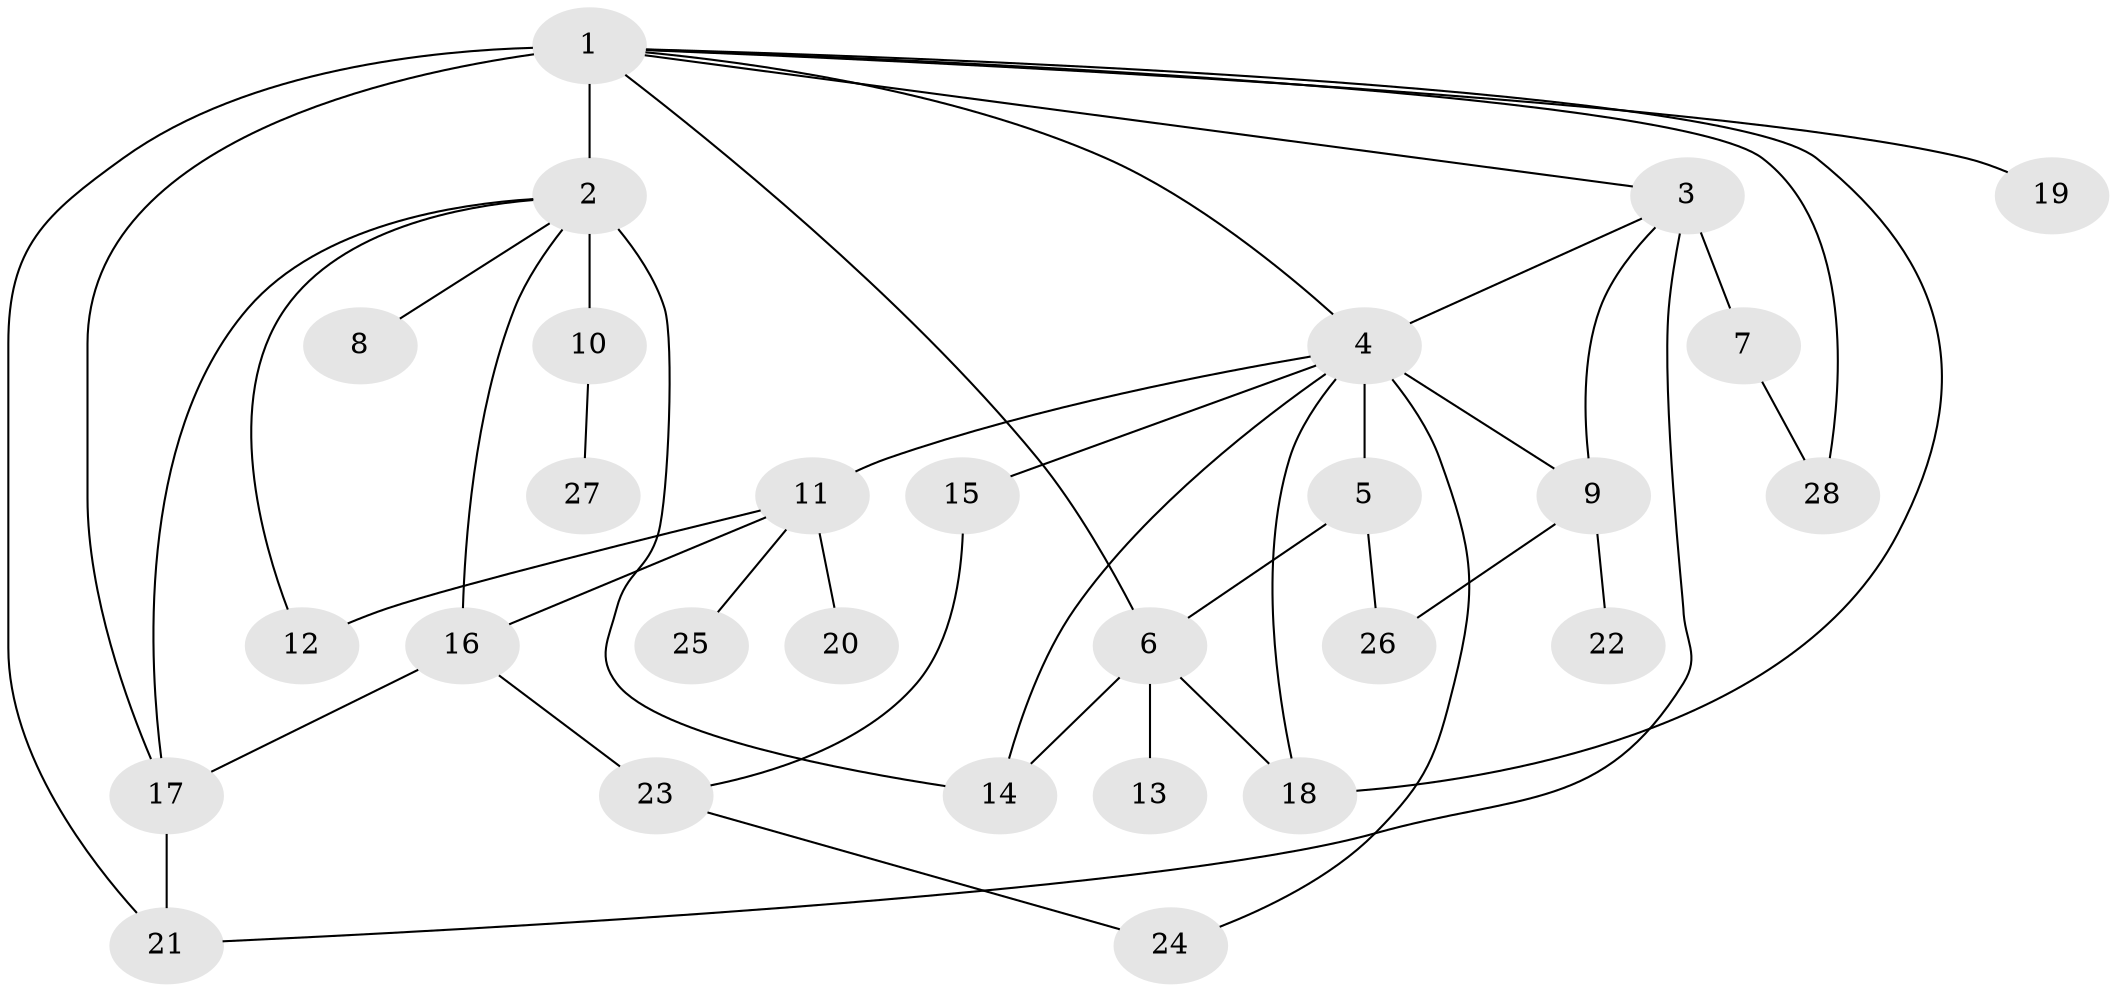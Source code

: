 // original degree distribution, {21: 0.014285714285714285, 2: 0.3142857142857143, 4: 0.04285714285714286, 12: 0.014285714285714285, 8: 0.014285714285714285, 1: 0.4142857142857143, 7: 0.014285714285714285, 3: 0.11428571428571428, 5: 0.014285714285714285, 6: 0.04285714285714286}
// Generated by graph-tools (version 1.1) at 2025/50/03/04/25 22:50:08]
// undirected, 28 vertices, 44 edges
graph export_dot {
  node [color=gray90,style=filled];
  1;
  2;
  3;
  4;
  5;
  6;
  7;
  8;
  9;
  10;
  11;
  12;
  13;
  14;
  15;
  16;
  17;
  18;
  19;
  20;
  21;
  22;
  23;
  24;
  25;
  26;
  27;
  28;
  1 -- 2 [weight=10.0];
  1 -- 3 [weight=1.0];
  1 -- 4 [weight=1.0];
  1 -- 6 [weight=1.0];
  1 -- 17 [weight=1.0];
  1 -- 18 [weight=1.0];
  1 -- 19 [weight=1.0];
  1 -- 21 [weight=1.0];
  1 -- 28 [weight=1.0];
  2 -- 8 [weight=2.0];
  2 -- 10 [weight=2.0];
  2 -- 12 [weight=1.0];
  2 -- 14 [weight=1.0];
  2 -- 16 [weight=1.0];
  2 -- 17 [weight=1.0];
  3 -- 4 [weight=1.0];
  3 -- 7 [weight=4.0];
  3 -- 9 [weight=1.0];
  3 -- 21 [weight=1.0];
  4 -- 5 [weight=3.0];
  4 -- 9 [weight=1.0];
  4 -- 11 [weight=1.0];
  4 -- 14 [weight=1.0];
  4 -- 15 [weight=1.0];
  4 -- 18 [weight=1.0];
  4 -- 24 [weight=1.0];
  5 -- 6 [weight=1.0];
  5 -- 26 [weight=1.0];
  6 -- 13 [weight=2.0];
  6 -- 14 [weight=1.0];
  6 -- 18 [weight=1.0];
  7 -- 28 [weight=1.0];
  9 -- 22 [weight=1.0];
  9 -- 26 [weight=1.0];
  10 -- 27 [weight=1.0];
  11 -- 12 [weight=1.0];
  11 -- 16 [weight=1.0];
  11 -- 20 [weight=1.0];
  11 -- 25 [weight=1.0];
  15 -- 23 [weight=1.0];
  16 -- 17 [weight=1.0];
  16 -- 23 [weight=2.0];
  17 -- 21 [weight=1.0];
  23 -- 24 [weight=1.0];
}
